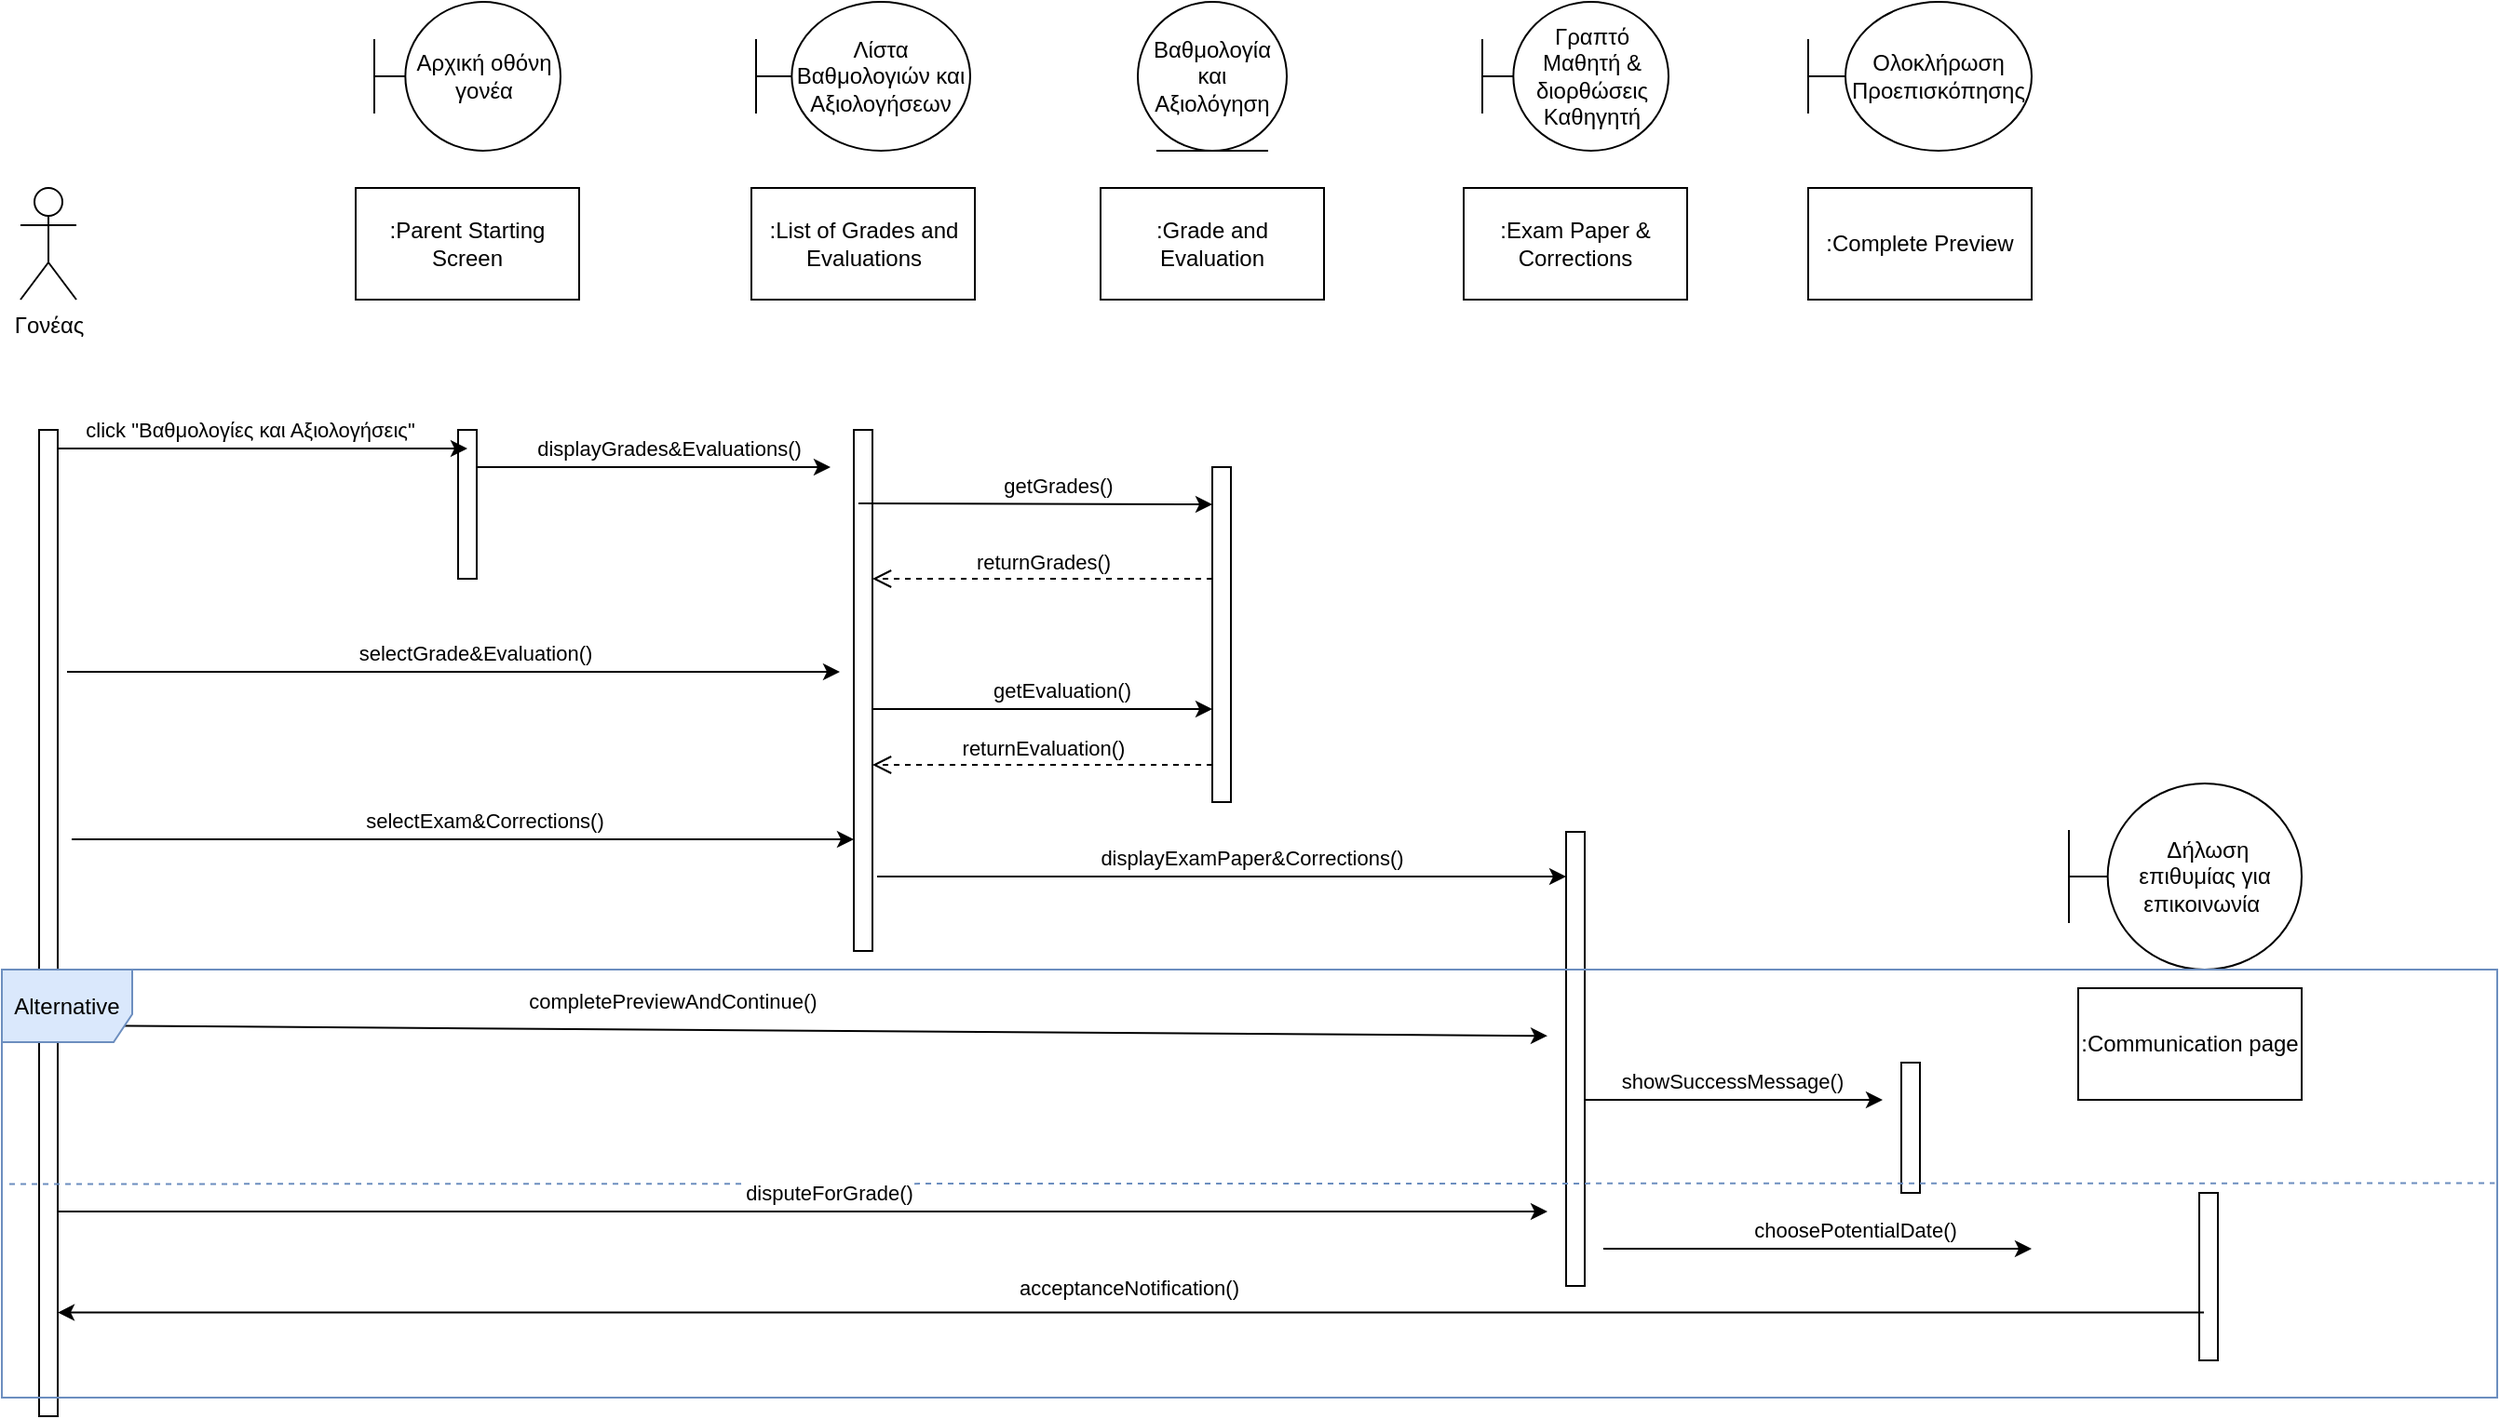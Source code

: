 <mxfile version="21.2.9" type="device">
  <diagram name="Σελίδα-1" id="i3S0s62vUGP8pChOpHny">
    <mxGraphModel dx="2960" dy="2004" grid="1" gridSize="10" guides="1" tooltips="1" connect="1" arrows="1" fold="1" page="1" pageScale="1" pageWidth="1654" pageHeight="1169" math="0" shadow="0">
      <root>
        <mxCell id="0" />
        <mxCell id="1" parent="0" />
        <mxCell id="9fcjJG3RtXVqMgEtwjzp-1" value="Γονέας" style="shape=umlActor;verticalLabelPosition=bottom;verticalAlign=top;html=1;" vertex="1" parent="1">
          <mxGeometry x="-1250" y="-1020" width="30" height="60" as="geometry" />
        </mxCell>
        <mxCell id="9fcjJG3RtXVqMgEtwjzp-2" value="" style="html=1;points=[];perimeter=orthogonalPerimeter;outlineConnect=0;targetShapes=umlLifeline;portConstraint=eastwest;newEdgeStyle={&quot;edgeStyle&quot;:&quot;elbowEdgeStyle&quot;,&quot;elbow&quot;:&quot;vertical&quot;,&quot;curved&quot;:0,&quot;rounded&quot;:0};" vertex="1" parent="1">
          <mxGeometry x="-1240" y="-890" width="10" height="530" as="geometry" />
        </mxCell>
        <mxCell id="9fcjJG3RtXVqMgEtwjzp-3" value="Λίστα Βαθμολογιών και Αξιολογήσεων" style="shape=umlBoundary;whiteSpace=wrap;html=1;" vertex="1" parent="1">
          <mxGeometry x="-855" y="-1120" width="115" height="80" as="geometry" />
        </mxCell>
        <mxCell id="9fcjJG3RtXVqMgEtwjzp-4" value=":Parent Starting Screen" style="rounded=0;whiteSpace=wrap;html=1;" vertex="1" parent="1">
          <mxGeometry x="-1070" y="-1020" width="120" height="60" as="geometry" />
        </mxCell>
        <mxCell id="9fcjJG3RtXVqMgEtwjzp-5" value="Αρχική οθόνη γονέα" style="shape=umlBoundary;whiteSpace=wrap;html=1;" vertex="1" parent="1">
          <mxGeometry x="-1060" y="-1120" width="100" height="80" as="geometry" />
        </mxCell>
        <mxCell id="9fcjJG3RtXVqMgEtwjzp-6" value=":List of Grades and Evaluations" style="rounded=0;whiteSpace=wrap;html=1;" vertex="1" parent="1">
          <mxGeometry x="-857.5" y="-1020" width="120" height="60" as="geometry" />
        </mxCell>
        <mxCell id="9fcjJG3RtXVqMgEtwjzp-7" value="Γραπτό Μαθητή &amp;amp; διορθώσεις Καθηγητή" style="shape=umlBoundary;whiteSpace=wrap;html=1;" vertex="1" parent="1">
          <mxGeometry x="-465" y="-1120" width="100" height="80" as="geometry" />
        </mxCell>
        <mxCell id="9fcjJG3RtXVqMgEtwjzp-8" value="" style="html=1;points=[];perimeter=orthogonalPerimeter;outlineConnect=0;targetShapes=umlLifeline;portConstraint=eastwest;newEdgeStyle={&quot;edgeStyle&quot;:&quot;elbowEdgeStyle&quot;,&quot;elbow&quot;:&quot;vertical&quot;,&quot;curved&quot;:0,&quot;rounded&quot;:0};" vertex="1" parent="1">
          <mxGeometry x="-1015" y="-890" width="10" height="80" as="geometry" />
        </mxCell>
        <mxCell id="9fcjJG3RtXVqMgEtwjzp-9" value="Ολοκλήρωση Προεπισκόπησης" style="shape=umlBoundary;whiteSpace=wrap;html=1;" vertex="1" parent="1">
          <mxGeometry x="-290" y="-1120" width="120" height="80" as="geometry" />
        </mxCell>
        <mxCell id="9fcjJG3RtXVqMgEtwjzp-10" value="&amp;nbsp;Δήλωση επιθυμίας για επικοινωνία&amp;nbsp;" style="shape=umlBoundary;whiteSpace=wrap;html=1;" vertex="1" parent="1">
          <mxGeometry x="-150" y="-700" width="125" height="100" as="geometry" />
        </mxCell>
        <mxCell id="9fcjJG3RtXVqMgEtwjzp-11" value="" style="html=1;points=[];perimeter=orthogonalPerimeter;outlineConnect=0;targetShapes=umlLifeline;portConstraint=eastwest;newEdgeStyle={&quot;edgeStyle&quot;:&quot;elbowEdgeStyle&quot;,&quot;elbow&quot;:&quot;vertical&quot;,&quot;curved&quot;:0,&quot;rounded&quot;:0};" vertex="1" parent="1">
          <mxGeometry x="-802.5" y="-890" width="10" height="280" as="geometry" />
        </mxCell>
        <mxCell id="9fcjJG3RtXVqMgEtwjzp-12" value="" style="endArrow=classic;html=1;rounded=0;entryX=0.5;entryY=0.125;entryDx=0;entryDy=0;entryPerimeter=0;" edge="1" parent="1" source="9fcjJG3RtXVqMgEtwjzp-2" target="9fcjJG3RtXVqMgEtwjzp-8">
          <mxGeometry width="50" height="50" relative="1" as="geometry">
            <mxPoint x="-1200" y="-860" as="sourcePoint" />
            <mxPoint x="-1140" y="-890" as="targetPoint" />
          </mxGeometry>
        </mxCell>
        <mxCell id="9fcjJG3RtXVqMgEtwjzp-13" value="click &quot;Βαθμολογίες και Αξιολογήσεις&quot;" style="edgeLabel;html=1;align=center;verticalAlign=middle;resizable=0;points=[];" vertex="1" connectable="0" parent="9fcjJG3RtXVqMgEtwjzp-12">
          <mxGeometry x="0.187" y="-2" relative="1" as="geometry">
            <mxPoint x="-28" y="-12" as="offset" />
          </mxGeometry>
        </mxCell>
        <mxCell id="9fcjJG3RtXVqMgEtwjzp-14" value="" style="html=1;points=[];perimeter=orthogonalPerimeter;outlineConnect=0;targetShapes=umlLifeline;portConstraint=eastwest;newEdgeStyle={&quot;edgeStyle&quot;:&quot;elbowEdgeStyle&quot;,&quot;elbow&quot;:&quot;vertical&quot;,&quot;curved&quot;:0,&quot;rounded&quot;:0};" vertex="1" parent="1">
          <mxGeometry x="-610" y="-870" width="10" height="180" as="geometry" />
        </mxCell>
        <mxCell id="9fcjJG3RtXVqMgEtwjzp-15" value="" style="endArrow=classic;html=1;rounded=0;" edge="1" parent="1">
          <mxGeometry width="50" height="50" relative="1" as="geometry">
            <mxPoint x="-1005" y="-870" as="sourcePoint" />
            <mxPoint x="-815" y="-870" as="targetPoint" />
          </mxGeometry>
        </mxCell>
        <mxCell id="9fcjJG3RtXVqMgEtwjzp-16" value="displayGrades&amp;amp;Evaluations()" style="edgeLabel;html=1;align=center;verticalAlign=middle;resizable=0;points=[];" vertex="1" connectable="0" parent="9fcjJG3RtXVqMgEtwjzp-15">
          <mxGeometry x="0.259" y="3" relative="1" as="geometry">
            <mxPoint x="-17" y="-7" as="offset" />
          </mxGeometry>
        </mxCell>
        <mxCell id="9fcjJG3RtXVqMgEtwjzp-17" value="" style="endArrow=classic;html=1;rounded=0;" edge="1" parent="1">
          <mxGeometry width="50" height="50" relative="1" as="geometry">
            <mxPoint x="-800" y="-850.5" as="sourcePoint" />
            <mxPoint x="-610" y="-850" as="targetPoint" />
          </mxGeometry>
        </mxCell>
        <mxCell id="9fcjJG3RtXVqMgEtwjzp-18" value="getGrades()" style="edgeLabel;html=1;align=center;verticalAlign=middle;resizable=0;points=[];" vertex="1" connectable="0" parent="9fcjJG3RtXVqMgEtwjzp-17">
          <mxGeometry x="0.344" relative="1" as="geometry">
            <mxPoint x="-21" y="-10" as="offset" />
          </mxGeometry>
        </mxCell>
        <mxCell id="9fcjJG3RtXVqMgEtwjzp-19" value=":Grade and Evaluation" style="rounded=0;whiteSpace=wrap;html=1;" vertex="1" parent="1">
          <mxGeometry x="-670" y="-1020" width="120" height="60" as="geometry" />
        </mxCell>
        <mxCell id="9fcjJG3RtXVqMgEtwjzp-20" value="returnGrades()" style="html=1;verticalAlign=bottom;endArrow=open;dashed=1;endSize=8;edgeStyle=elbowEdgeStyle;elbow=vertical;curved=0;rounded=0;" edge="1" parent="1">
          <mxGeometry relative="1" as="geometry">
            <mxPoint x="-610" y="-810" as="sourcePoint" />
            <mxPoint x="-792.5" y="-810" as="targetPoint" />
          </mxGeometry>
        </mxCell>
        <mxCell id="9fcjJG3RtXVqMgEtwjzp-21" value="" style="endArrow=classic;html=1;rounded=0;" edge="1" parent="1">
          <mxGeometry width="50" height="50" relative="1" as="geometry">
            <mxPoint x="-1225" y="-760" as="sourcePoint" />
            <mxPoint x="-810" y="-760" as="targetPoint" />
          </mxGeometry>
        </mxCell>
        <mxCell id="9fcjJG3RtXVqMgEtwjzp-22" value="selectGrade&amp;amp;Evaluation()" style="edgeLabel;html=1;align=center;verticalAlign=middle;resizable=0;points=[];" vertex="1" connectable="0" parent="9fcjJG3RtXVqMgEtwjzp-21">
          <mxGeometry x="0.187" y="-2" relative="1" as="geometry">
            <mxPoint x="-28" y="-12" as="offset" />
          </mxGeometry>
        </mxCell>
        <mxCell id="9fcjJG3RtXVqMgEtwjzp-23" value="" style="html=1;points=[];perimeter=orthogonalPerimeter;outlineConnect=0;targetShapes=umlLifeline;portConstraint=eastwest;newEdgeStyle={&quot;edgeStyle&quot;:&quot;elbowEdgeStyle&quot;,&quot;elbow&quot;:&quot;vertical&quot;,&quot;curved&quot;:0,&quot;rounded&quot;:0};" vertex="1" parent="1">
          <mxGeometry x="-420" y="-674" width="10" height="244" as="geometry" />
        </mxCell>
        <mxCell id="9fcjJG3RtXVqMgEtwjzp-24" value="" style="endArrow=classic;html=1;rounded=0;" edge="1" parent="1">
          <mxGeometry width="50" height="50" relative="1" as="geometry">
            <mxPoint x="-790" y="-650" as="sourcePoint" />
            <mxPoint x="-420" y="-650" as="targetPoint" />
          </mxGeometry>
        </mxCell>
        <mxCell id="9fcjJG3RtXVqMgEtwjzp-25" value="displayExamPaper&amp;amp;Corrections()" style="edgeLabel;html=1;align=center;verticalAlign=middle;resizable=0;points=[];" vertex="1" connectable="0" parent="9fcjJG3RtXVqMgEtwjzp-24">
          <mxGeometry x="0.166" y="4" relative="1" as="geometry">
            <mxPoint x="-15" y="-6" as="offset" />
          </mxGeometry>
        </mxCell>
        <mxCell id="9fcjJG3RtXVqMgEtwjzp-26" value=":Exam Paper &amp;amp; Corrections" style="rounded=0;whiteSpace=wrap;html=1;" vertex="1" parent="1">
          <mxGeometry x="-475" y="-1020" width="120" height="60" as="geometry" />
        </mxCell>
        <mxCell id="9fcjJG3RtXVqMgEtwjzp-27" value="" style="endArrow=classic;html=1;rounded=0;" edge="1" parent="1">
          <mxGeometry width="50" height="50" relative="1" as="geometry">
            <mxPoint x="-1230" y="-570" as="sourcePoint" />
            <mxPoint x="-430" y="-564.38" as="targetPoint" />
          </mxGeometry>
        </mxCell>
        <mxCell id="9fcjJG3RtXVqMgEtwjzp-28" value="completePreviewAndContinue()" style="edgeLabel;html=1;align=center;verticalAlign=middle;resizable=0;points=[];" vertex="1" connectable="0" parent="9fcjJG3RtXVqMgEtwjzp-27">
          <mxGeometry x="0.187" y="-2" relative="1" as="geometry">
            <mxPoint x="-145" y="-19" as="offset" />
          </mxGeometry>
        </mxCell>
        <mxCell id="9fcjJG3RtXVqMgEtwjzp-29" value="Βαθμολογία και&lt;br style=&quot;border-color: var(--border-color);&quot;&gt;Αξιολόγηση" style="ellipse;shape=umlEntity;whiteSpace=wrap;html=1;" vertex="1" parent="1">
          <mxGeometry x="-650" y="-1120" width="80" height="80" as="geometry" />
        </mxCell>
        <mxCell id="9fcjJG3RtXVqMgEtwjzp-30" value=":Complete Preview" style="rounded=0;whiteSpace=wrap;html=1;" vertex="1" parent="1">
          <mxGeometry x="-290" y="-1020" width="120" height="60" as="geometry" />
        </mxCell>
        <mxCell id="9fcjJG3RtXVqMgEtwjzp-31" value="Alternative" style="shape=umlFrame;whiteSpace=wrap;html=1;pointerEvents=0;fillColor=#dae8fc;strokeColor=#6c8ebf;width=70;height=39;" vertex="1" parent="1">
          <mxGeometry x="-1260" y="-600" width="1340" height="230" as="geometry" />
        </mxCell>
        <mxCell id="9fcjJG3RtXVqMgEtwjzp-32" value="" style="html=1;points=[];perimeter=orthogonalPerimeter;outlineConnect=0;targetShapes=umlLifeline;portConstraint=eastwest;newEdgeStyle={&quot;edgeStyle&quot;:&quot;elbowEdgeStyle&quot;,&quot;elbow&quot;:&quot;vertical&quot;,&quot;curved&quot;:0,&quot;rounded&quot;:0};" vertex="1" parent="1">
          <mxGeometry x="-240" y="-550" width="10" height="70" as="geometry" />
        </mxCell>
        <mxCell id="9fcjJG3RtXVqMgEtwjzp-33" value="" style="endArrow=classic;html=1;rounded=0;" edge="1" parent="1">
          <mxGeometry width="50" height="50" relative="1" as="geometry">
            <mxPoint x="-1222.5" y="-670" as="sourcePoint" />
            <mxPoint x="-802.5" y="-670" as="targetPoint" />
          </mxGeometry>
        </mxCell>
        <mxCell id="9fcjJG3RtXVqMgEtwjzp-34" value="selectExam&amp;amp;Corrections()" style="edgeLabel;html=1;align=center;verticalAlign=middle;resizable=0;points=[];" vertex="1" connectable="0" parent="9fcjJG3RtXVqMgEtwjzp-33">
          <mxGeometry x="0.187" y="-2" relative="1" as="geometry">
            <mxPoint x="-28" y="-12" as="offset" />
          </mxGeometry>
        </mxCell>
        <mxCell id="9fcjJG3RtXVqMgEtwjzp-35" value="" style="endArrow=classic;html=1;rounded=0;" edge="1" parent="1" source="9fcjJG3RtXVqMgEtwjzp-23">
          <mxGeometry width="50" height="50" relative="1" as="geometry">
            <mxPoint x="-600" y="-410.62" as="sourcePoint" />
            <mxPoint x="-250" y="-530" as="targetPoint" />
          </mxGeometry>
        </mxCell>
        <mxCell id="9fcjJG3RtXVqMgEtwjzp-36" value="showSuccessMessage()" style="edgeLabel;html=1;align=center;verticalAlign=middle;resizable=0;points=[];" vertex="1" connectable="0" parent="9fcjJG3RtXVqMgEtwjzp-35">
          <mxGeometry x="0.166" y="4" relative="1" as="geometry">
            <mxPoint x="-15" y="-6" as="offset" />
          </mxGeometry>
        </mxCell>
        <mxCell id="9fcjJG3RtXVqMgEtwjzp-37" value="" style="endArrow=none;dashed=1;html=1;rounded=0;exitX=0.003;exitY=0.501;exitDx=0;exitDy=0;exitPerimeter=0;entryX=0.999;entryY=0.499;entryDx=0;entryDy=0;entryPerimeter=0;fillColor=#dae8fc;strokeColor=#6c8ebf;" edge="1" parent="1" source="9fcjJG3RtXVqMgEtwjzp-31" target="9fcjJG3RtXVqMgEtwjzp-31">
          <mxGeometry width="50" height="50" relative="1" as="geometry">
            <mxPoint x="-1110" y="-310" as="sourcePoint" />
            <mxPoint x="-1060" y="-360" as="targetPoint" />
          </mxGeometry>
        </mxCell>
        <mxCell id="9fcjJG3RtXVqMgEtwjzp-38" value="" style="endArrow=classic;html=1;rounded=0;" edge="1" parent="1">
          <mxGeometry width="50" height="50" relative="1" as="geometry">
            <mxPoint x="-1230" y="-470" as="sourcePoint" />
            <mxPoint x="-430" y="-470" as="targetPoint" />
          </mxGeometry>
        </mxCell>
        <mxCell id="9fcjJG3RtXVqMgEtwjzp-39" value="disputeForGrade()" style="edgeLabel;html=1;align=center;verticalAlign=middle;resizable=0;points=[];" vertex="1" connectable="0" parent="9fcjJG3RtXVqMgEtwjzp-38">
          <mxGeometry x="0.187" y="-2" relative="1" as="geometry">
            <mxPoint x="-61" y="-12" as="offset" />
          </mxGeometry>
        </mxCell>
        <mxCell id="9fcjJG3RtXVqMgEtwjzp-40" value="" style="endArrow=classic;html=1;rounded=0;" edge="1" parent="1">
          <mxGeometry width="50" height="50" relative="1" as="geometry">
            <mxPoint x="-400" y="-450" as="sourcePoint" />
            <mxPoint x="-170" y="-450" as="targetPoint" />
            <Array as="points">
              <mxPoint x="-280" y="-450" />
            </Array>
          </mxGeometry>
        </mxCell>
        <mxCell id="9fcjJG3RtXVqMgEtwjzp-41" value="choosePotentialDate()" style="edgeLabel;html=1;align=center;verticalAlign=middle;resizable=0;points=[];" vertex="1" connectable="0" parent="9fcjJG3RtXVqMgEtwjzp-40">
          <mxGeometry x="-0.1" relative="1" as="geometry">
            <mxPoint x="31" y="-10" as="offset" />
          </mxGeometry>
        </mxCell>
        <mxCell id="9fcjJG3RtXVqMgEtwjzp-42" value="" style="html=1;points=[];perimeter=orthogonalPerimeter;outlineConnect=0;targetShapes=umlLifeline;portConstraint=eastwest;newEdgeStyle={&quot;edgeStyle&quot;:&quot;elbowEdgeStyle&quot;,&quot;elbow&quot;:&quot;vertical&quot;,&quot;curved&quot;:0,&quot;rounded&quot;:0};" vertex="1" parent="1">
          <mxGeometry x="-80" y="-480" width="10" height="90" as="geometry" />
        </mxCell>
        <mxCell id="9fcjJG3RtXVqMgEtwjzp-43" value="" style="endArrow=classic;html=1;rounded=0;exitX=0.25;exitY=0.714;exitDx=0;exitDy=0;exitPerimeter=0;" edge="1" parent="1" source="9fcjJG3RtXVqMgEtwjzp-42" target="9fcjJG3RtXVqMgEtwjzp-2">
          <mxGeometry width="50" height="50" relative="1" as="geometry">
            <mxPoint x="-930" y="-190" as="sourcePoint" />
            <mxPoint x="-310" y="-190" as="targetPoint" />
          </mxGeometry>
        </mxCell>
        <mxCell id="9fcjJG3RtXVqMgEtwjzp-44" value="acceptanceNotification()" style="edgeLabel;html=1;align=center;verticalAlign=middle;resizable=0;points=[];" vertex="1" connectable="0" parent="9fcjJG3RtXVqMgEtwjzp-43">
          <mxGeometry x="0.187" y="-2" relative="1" as="geometry">
            <mxPoint x="106" y="-12" as="offset" />
          </mxGeometry>
        </mxCell>
        <mxCell id="9fcjJG3RtXVqMgEtwjzp-45" value="" style="endArrow=classic;html=1;rounded=0;" edge="1" parent="1" target="9fcjJG3RtXVqMgEtwjzp-14">
          <mxGeometry width="50" height="50" relative="1" as="geometry">
            <mxPoint x="-792.5" y="-740" as="sourcePoint" />
            <mxPoint x="-602.5" y="-739.5" as="targetPoint" />
          </mxGeometry>
        </mxCell>
        <mxCell id="9fcjJG3RtXVqMgEtwjzp-46" value="getEvaluation()" style="edgeLabel;html=1;align=center;verticalAlign=middle;resizable=0;points=[];" vertex="1" connectable="0" parent="9fcjJG3RtXVqMgEtwjzp-45">
          <mxGeometry x="0.344" relative="1" as="geometry">
            <mxPoint x="-21" y="-10" as="offset" />
          </mxGeometry>
        </mxCell>
        <mxCell id="9fcjJG3RtXVqMgEtwjzp-47" value="returnEvaluation()" style="html=1;verticalAlign=bottom;endArrow=open;dashed=1;endSize=8;edgeStyle=elbowEdgeStyle;elbow=vertical;curved=0;rounded=0;" edge="1" parent="1">
          <mxGeometry relative="1" as="geometry">
            <mxPoint x="-610" y="-710" as="sourcePoint" />
            <mxPoint x="-792.5" y="-710" as="targetPoint" />
          </mxGeometry>
        </mxCell>
        <mxCell id="9fcjJG3RtXVqMgEtwjzp-48" value=":Communication page" style="rounded=0;whiteSpace=wrap;html=1;" vertex="1" parent="1">
          <mxGeometry x="-145" y="-590" width="120" height="60" as="geometry" />
        </mxCell>
      </root>
    </mxGraphModel>
  </diagram>
</mxfile>
